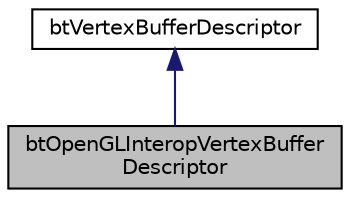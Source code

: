 digraph "btOpenGLInteropVertexBufferDescriptor"
{
  edge [fontname="Helvetica",fontsize="10",labelfontname="Helvetica",labelfontsize="10"];
  node [fontname="Helvetica",fontsize="10",shape=record];
  Node1 [label="btOpenGLInteropVertexBuffer\lDescriptor",height=0.2,width=0.4,color="black", fillcolor="grey75", style="filled", fontcolor="black"];
  Node2 -> Node1 [dir="back",color="midnightblue",fontsize="10",style="solid"];
  Node2 [label="btVertexBufferDescriptor",height=0.2,width=0.4,color="black", fillcolor="white", style="filled",URL="$classbt_vertex_buffer_descriptor.html"];
}

